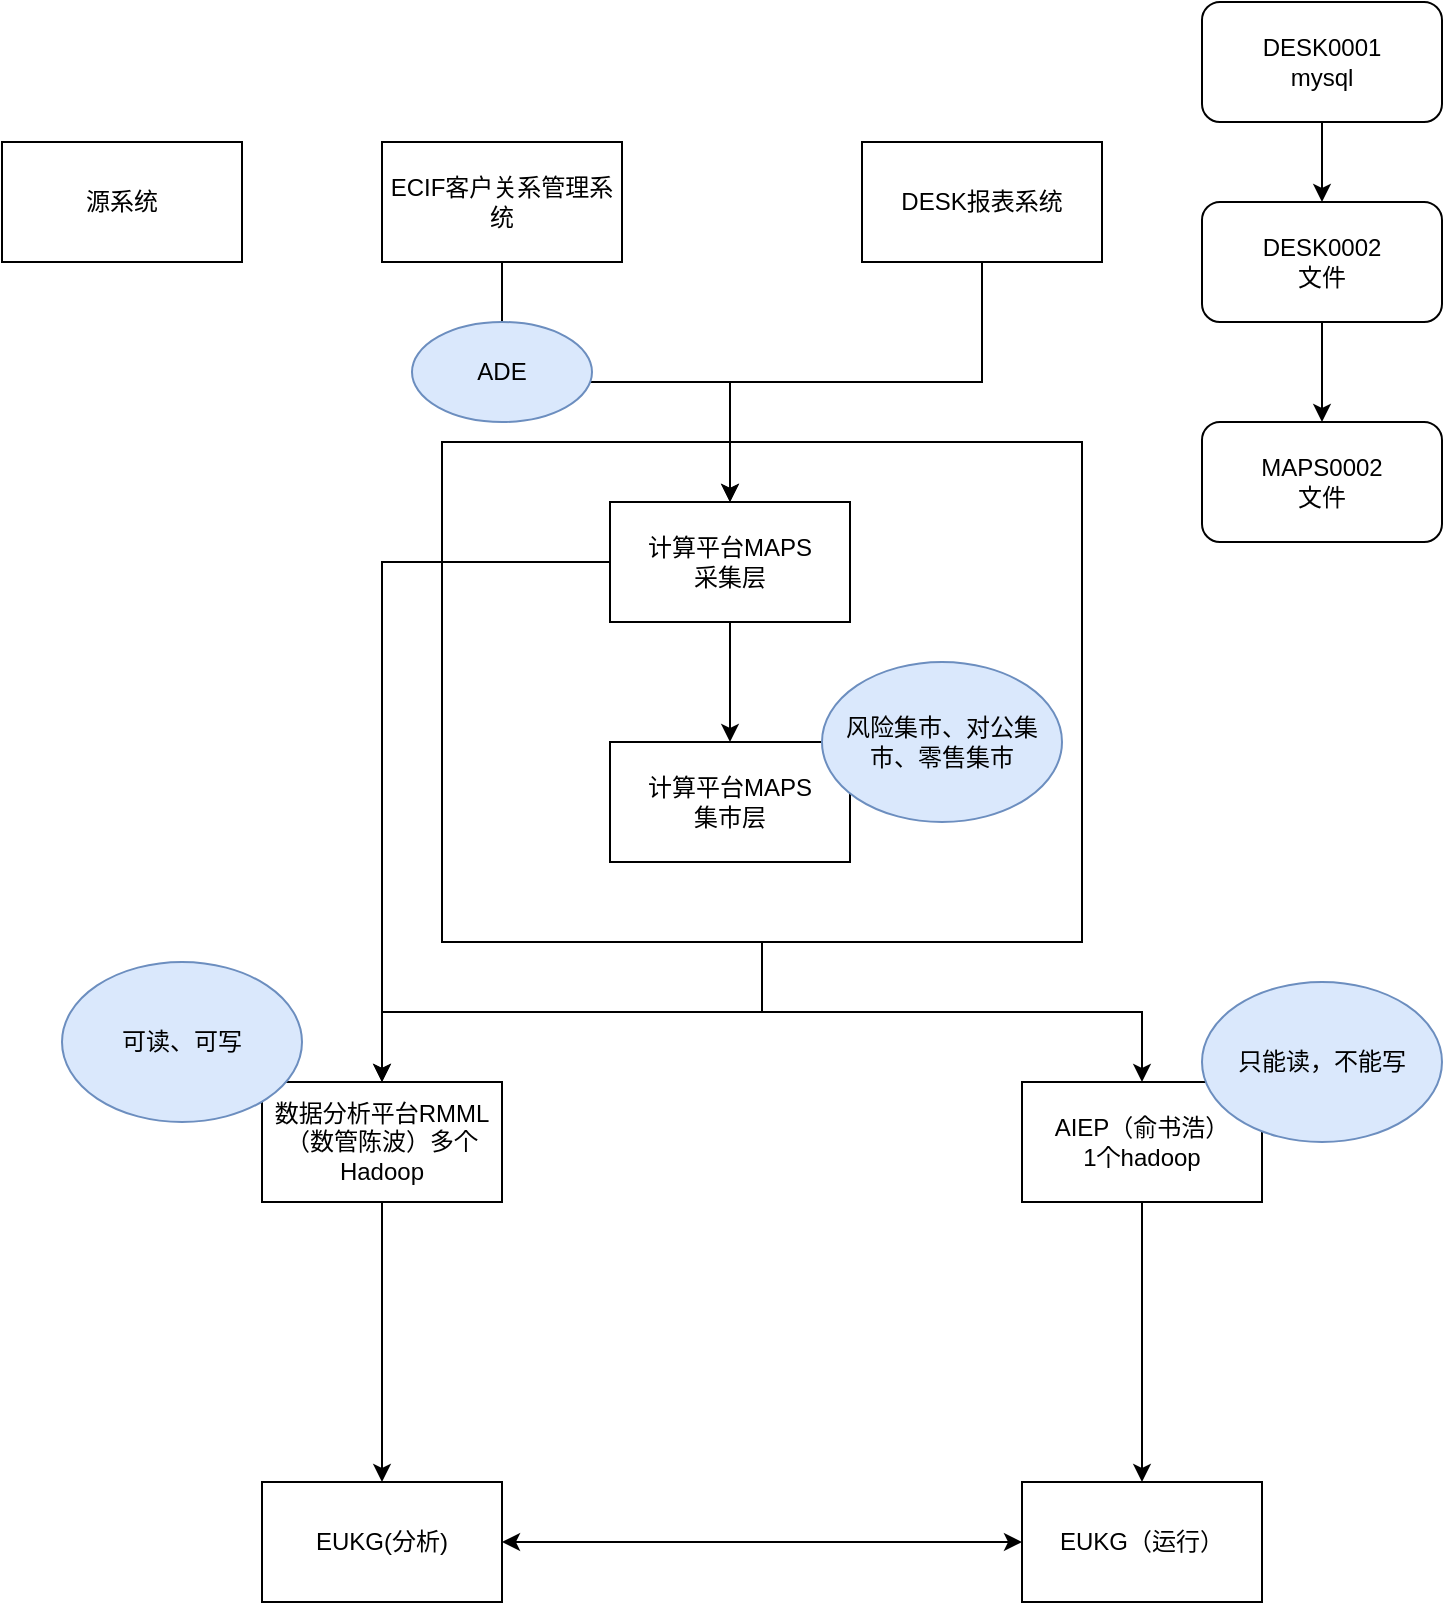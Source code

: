 <mxfile version="18.1.1" type="github"><diagram id="04ANKYOHvOCUBzKB92go" name="Page-1"><mxGraphModel dx="946" dy="1814" grid="1" gridSize="10" guides="1" tooltips="1" connect="1" arrows="1" fold="1" page="1" pageScale="1" pageWidth="827" pageHeight="1169" math="0" shadow="0"><root><mxCell id="0"/><mxCell id="1" parent="0"/><mxCell id="FIrVLYBI9rp8E7HcM8O2-31" style="edgeStyle=orthogonalEdgeStyle;rounded=0;orthogonalLoop=1;jettySize=auto;html=1;entryX=0.5;entryY=0;entryDx=0;entryDy=0;" parent="1" source="FIrVLYBI9rp8E7HcM8O2-30" target="FIrVLYBI9rp8E7HcM8O2-3" edge="1"><mxGeometry relative="1" as="geometry"/></mxCell><mxCell id="FIrVLYBI9rp8E7HcM8O2-32" style="edgeStyle=orthogonalEdgeStyle;rounded=0;orthogonalLoop=1;jettySize=auto;html=1;" parent="1" source="FIrVLYBI9rp8E7HcM8O2-30" target="FIrVLYBI9rp8E7HcM8O2-4" edge="1"><mxGeometry relative="1" as="geometry"/></mxCell><mxCell id="FIrVLYBI9rp8E7HcM8O2-30" value="" style="rounded=0;whiteSpace=wrap;html=1;" parent="1" vertex="1"><mxGeometry x="260" y="-100" width="320" height="250" as="geometry"/></mxCell><mxCell id="FIrVLYBI9rp8E7HcM8O2-33" style="edgeStyle=orthogonalEdgeStyle;rounded=0;orthogonalLoop=1;jettySize=auto;html=1;entryX=0;entryY=0.5;entryDx=0;entryDy=0;startArrow=classic;startFill=1;" parent="1" source="FIrVLYBI9rp8E7HcM8O2-1" target="FIrVLYBI9rp8E7HcM8O2-2" edge="1"><mxGeometry relative="1" as="geometry"/></mxCell><mxCell id="FIrVLYBI9rp8E7HcM8O2-1" value="EUKG(分析)" style="rounded=0;whiteSpace=wrap;html=1;" parent="1" vertex="1"><mxGeometry x="170" y="420" width="120" height="60" as="geometry"/></mxCell><mxCell id="FIrVLYBI9rp8E7HcM8O2-2" value="EUKG（运行）" style="rounded=0;whiteSpace=wrap;html=1;" parent="1" vertex="1"><mxGeometry x="550" y="420" width="120" height="60" as="geometry"/></mxCell><mxCell id="FIrVLYBI9rp8E7HcM8O2-10" style="edgeStyle=orthogonalEdgeStyle;rounded=0;orthogonalLoop=1;jettySize=auto;html=1;" parent="1" source="FIrVLYBI9rp8E7HcM8O2-3" target="FIrVLYBI9rp8E7HcM8O2-1" edge="1"><mxGeometry relative="1" as="geometry"/></mxCell><mxCell id="FIrVLYBI9rp8E7HcM8O2-3" value="数据分析平台RMML（数管陈波）多个Hadoop" style="rounded=0;whiteSpace=wrap;html=1;" parent="1" vertex="1"><mxGeometry x="170" y="220" width="120" height="60" as="geometry"/></mxCell><mxCell id="FIrVLYBI9rp8E7HcM8O2-11" style="edgeStyle=orthogonalEdgeStyle;rounded=0;orthogonalLoop=1;jettySize=auto;html=1;" parent="1" source="FIrVLYBI9rp8E7HcM8O2-4" target="FIrVLYBI9rp8E7HcM8O2-2" edge="1"><mxGeometry relative="1" as="geometry"/></mxCell><mxCell id="FIrVLYBI9rp8E7HcM8O2-4" value="AIEP（俞书浩）&lt;br&gt;1个hadoop" style="rounded=0;whiteSpace=wrap;html=1;" parent="1" vertex="1"><mxGeometry x="550" y="220" width="120" height="60" as="geometry"/></mxCell><mxCell id="FIrVLYBI9rp8E7HcM8O2-7" value="计算平台MAPS&lt;br&gt;集市层" style="rounded=0;whiteSpace=wrap;html=1;" parent="1" vertex="1"><mxGeometry x="344" y="50" width="120" height="60" as="geometry"/></mxCell><mxCell id="FIrVLYBI9rp8E7HcM8O2-12" value="只能读，不能写" style="ellipse;whiteSpace=wrap;html=1;fillColor=#dae8fc;strokeColor=#6c8ebf;" parent="1" vertex="1"><mxGeometry x="640" y="170" width="120" height="80" as="geometry"/></mxCell><mxCell id="FIrVLYBI9rp8E7HcM8O2-13" value="可读、可写" style="ellipse;whiteSpace=wrap;html=1;fillColor=#dae8fc;strokeColor=#6c8ebf;" parent="1" vertex="1"><mxGeometry x="70" y="160" width="120" height="80" as="geometry"/></mxCell><mxCell id="FIrVLYBI9rp8E7HcM8O2-14" value="风险集市、对公集市、零售集市" style="ellipse;whiteSpace=wrap;html=1;fillColor=#dae8fc;strokeColor=#6c8ebf;" parent="1" vertex="1"><mxGeometry x="450" y="10" width="120" height="80" as="geometry"/></mxCell><mxCell id="FIrVLYBI9rp8E7HcM8O2-20" style="edgeStyle=orthogonalEdgeStyle;rounded=0;orthogonalLoop=1;jettySize=auto;html=1;entryX=0.5;entryY=0;entryDx=0;entryDy=0;" parent="1" source="FIrVLYBI9rp8E7HcM8O2-15" target="FIrVLYBI9rp8E7HcM8O2-18" edge="1"><mxGeometry relative="1" as="geometry"/></mxCell><mxCell id="FIrVLYBI9rp8E7HcM8O2-15" value="ECIF客户关系管理系统" style="rounded=0;whiteSpace=wrap;html=1;" parent="1" vertex="1"><mxGeometry x="230" y="-250" width="120" height="60" as="geometry"/></mxCell><mxCell id="FIrVLYBI9rp8E7HcM8O2-21" style="edgeStyle=orthogonalEdgeStyle;rounded=0;orthogonalLoop=1;jettySize=auto;html=1;entryX=0.5;entryY=0;entryDx=0;entryDy=0;" parent="1" source="FIrVLYBI9rp8E7HcM8O2-16" target="FIrVLYBI9rp8E7HcM8O2-18" edge="1"><mxGeometry relative="1" as="geometry"><Array as="points"><mxPoint x="530" y="-130"/><mxPoint x="404" y="-130"/></Array></mxGeometry></mxCell><mxCell id="FIrVLYBI9rp8E7HcM8O2-16" value="DESK报表系统" style="rounded=0;whiteSpace=wrap;html=1;" parent="1" vertex="1"><mxGeometry x="470" y="-250" width="120" height="60" as="geometry"/></mxCell><mxCell id="FIrVLYBI9rp8E7HcM8O2-19" style="edgeStyle=orthogonalEdgeStyle;rounded=0;orthogonalLoop=1;jettySize=auto;html=1;entryX=0.5;entryY=0;entryDx=0;entryDy=0;" parent="1" source="FIrVLYBI9rp8E7HcM8O2-18" target="FIrVLYBI9rp8E7HcM8O2-7" edge="1"><mxGeometry relative="1" as="geometry"><mxPoint x="404" as="targetPoint"/></mxGeometry></mxCell><mxCell id="FIrVLYBI9rp8E7HcM8O2-36" style="edgeStyle=orthogonalEdgeStyle;rounded=0;orthogonalLoop=1;jettySize=auto;html=1;entryX=0.5;entryY=0;entryDx=0;entryDy=0;startArrow=none;startFill=0;" parent="1" source="FIrVLYBI9rp8E7HcM8O2-18" target="FIrVLYBI9rp8E7HcM8O2-3" edge="1"><mxGeometry relative="1" as="geometry"><Array as="points"><mxPoint x="230" y="-40"/></Array></mxGeometry></mxCell><mxCell id="FIrVLYBI9rp8E7HcM8O2-18" value="&lt;span&gt;计算平台MAPS&lt;/span&gt;&lt;br&gt;&lt;span&gt;采集层&lt;/span&gt;" style="rounded=0;whiteSpace=wrap;html=1;" parent="1" vertex="1"><mxGeometry x="344" y="-70" width="120" height="60" as="geometry"/></mxCell><mxCell id="FIrVLYBI9rp8E7HcM8O2-22" value="ADE" style="ellipse;whiteSpace=wrap;html=1;fillColor=#dae8fc;strokeColor=#6c8ebf;" parent="1" vertex="1"><mxGeometry x="245" y="-160" width="90" height="50" as="geometry"/></mxCell><mxCell id="FIrVLYBI9rp8E7HcM8O2-23" value="源系统" style="rounded=0;whiteSpace=wrap;html=1;" parent="1" vertex="1"><mxGeometry x="40" y="-250" width="120" height="60" as="geometry"/></mxCell><mxCell id="FIrVLYBI9rp8E7HcM8O2-28" style="edgeStyle=orthogonalEdgeStyle;rounded=0;orthogonalLoop=1;jettySize=auto;html=1;entryX=0.5;entryY=0;entryDx=0;entryDy=0;" parent="1" source="FIrVLYBI9rp8E7HcM8O2-24" target="FIrVLYBI9rp8E7HcM8O2-25" edge="1"><mxGeometry relative="1" as="geometry"/></mxCell><mxCell id="FIrVLYBI9rp8E7HcM8O2-24" value="DESK0001&lt;br&gt;mysql" style="rounded=1;whiteSpace=wrap;html=1;" parent="1" vertex="1"><mxGeometry x="640" y="-320" width="120" height="60" as="geometry"/></mxCell><mxCell id="FIrVLYBI9rp8E7HcM8O2-29" style="edgeStyle=orthogonalEdgeStyle;rounded=0;orthogonalLoop=1;jettySize=auto;html=1;entryX=0.5;entryY=0;entryDx=0;entryDy=0;" parent="1" source="FIrVLYBI9rp8E7HcM8O2-25" target="FIrVLYBI9rp8E7HcM8O2-26" edge="1"><mxGeometry relative="1" as="geometry"/></mxCell><mxCell id="FIrVLYBI9rp8E7HcM8O2-25" value="DESK0002&lt;br&gt;文件" style="rounded=1;whiteSpace=wrap;html=1;" parent="1" vertex="1"><mxGeometry x="640" y="-220" width="120" height="60" as="geometry"/></mxCell><mxCell id="FIrVLYBI9rp8E7HcM8O2-26" value="MAPS0002&lt;br&gt;文件" style="rounded=1;whiteSpace=wrap;html=1;" parent="1" vertex="1"><mxGeometry x="640" y="-110" width="120" height="60" as="geometry"/></mxCell></root></mxGraphModel></diagram></mxfile>